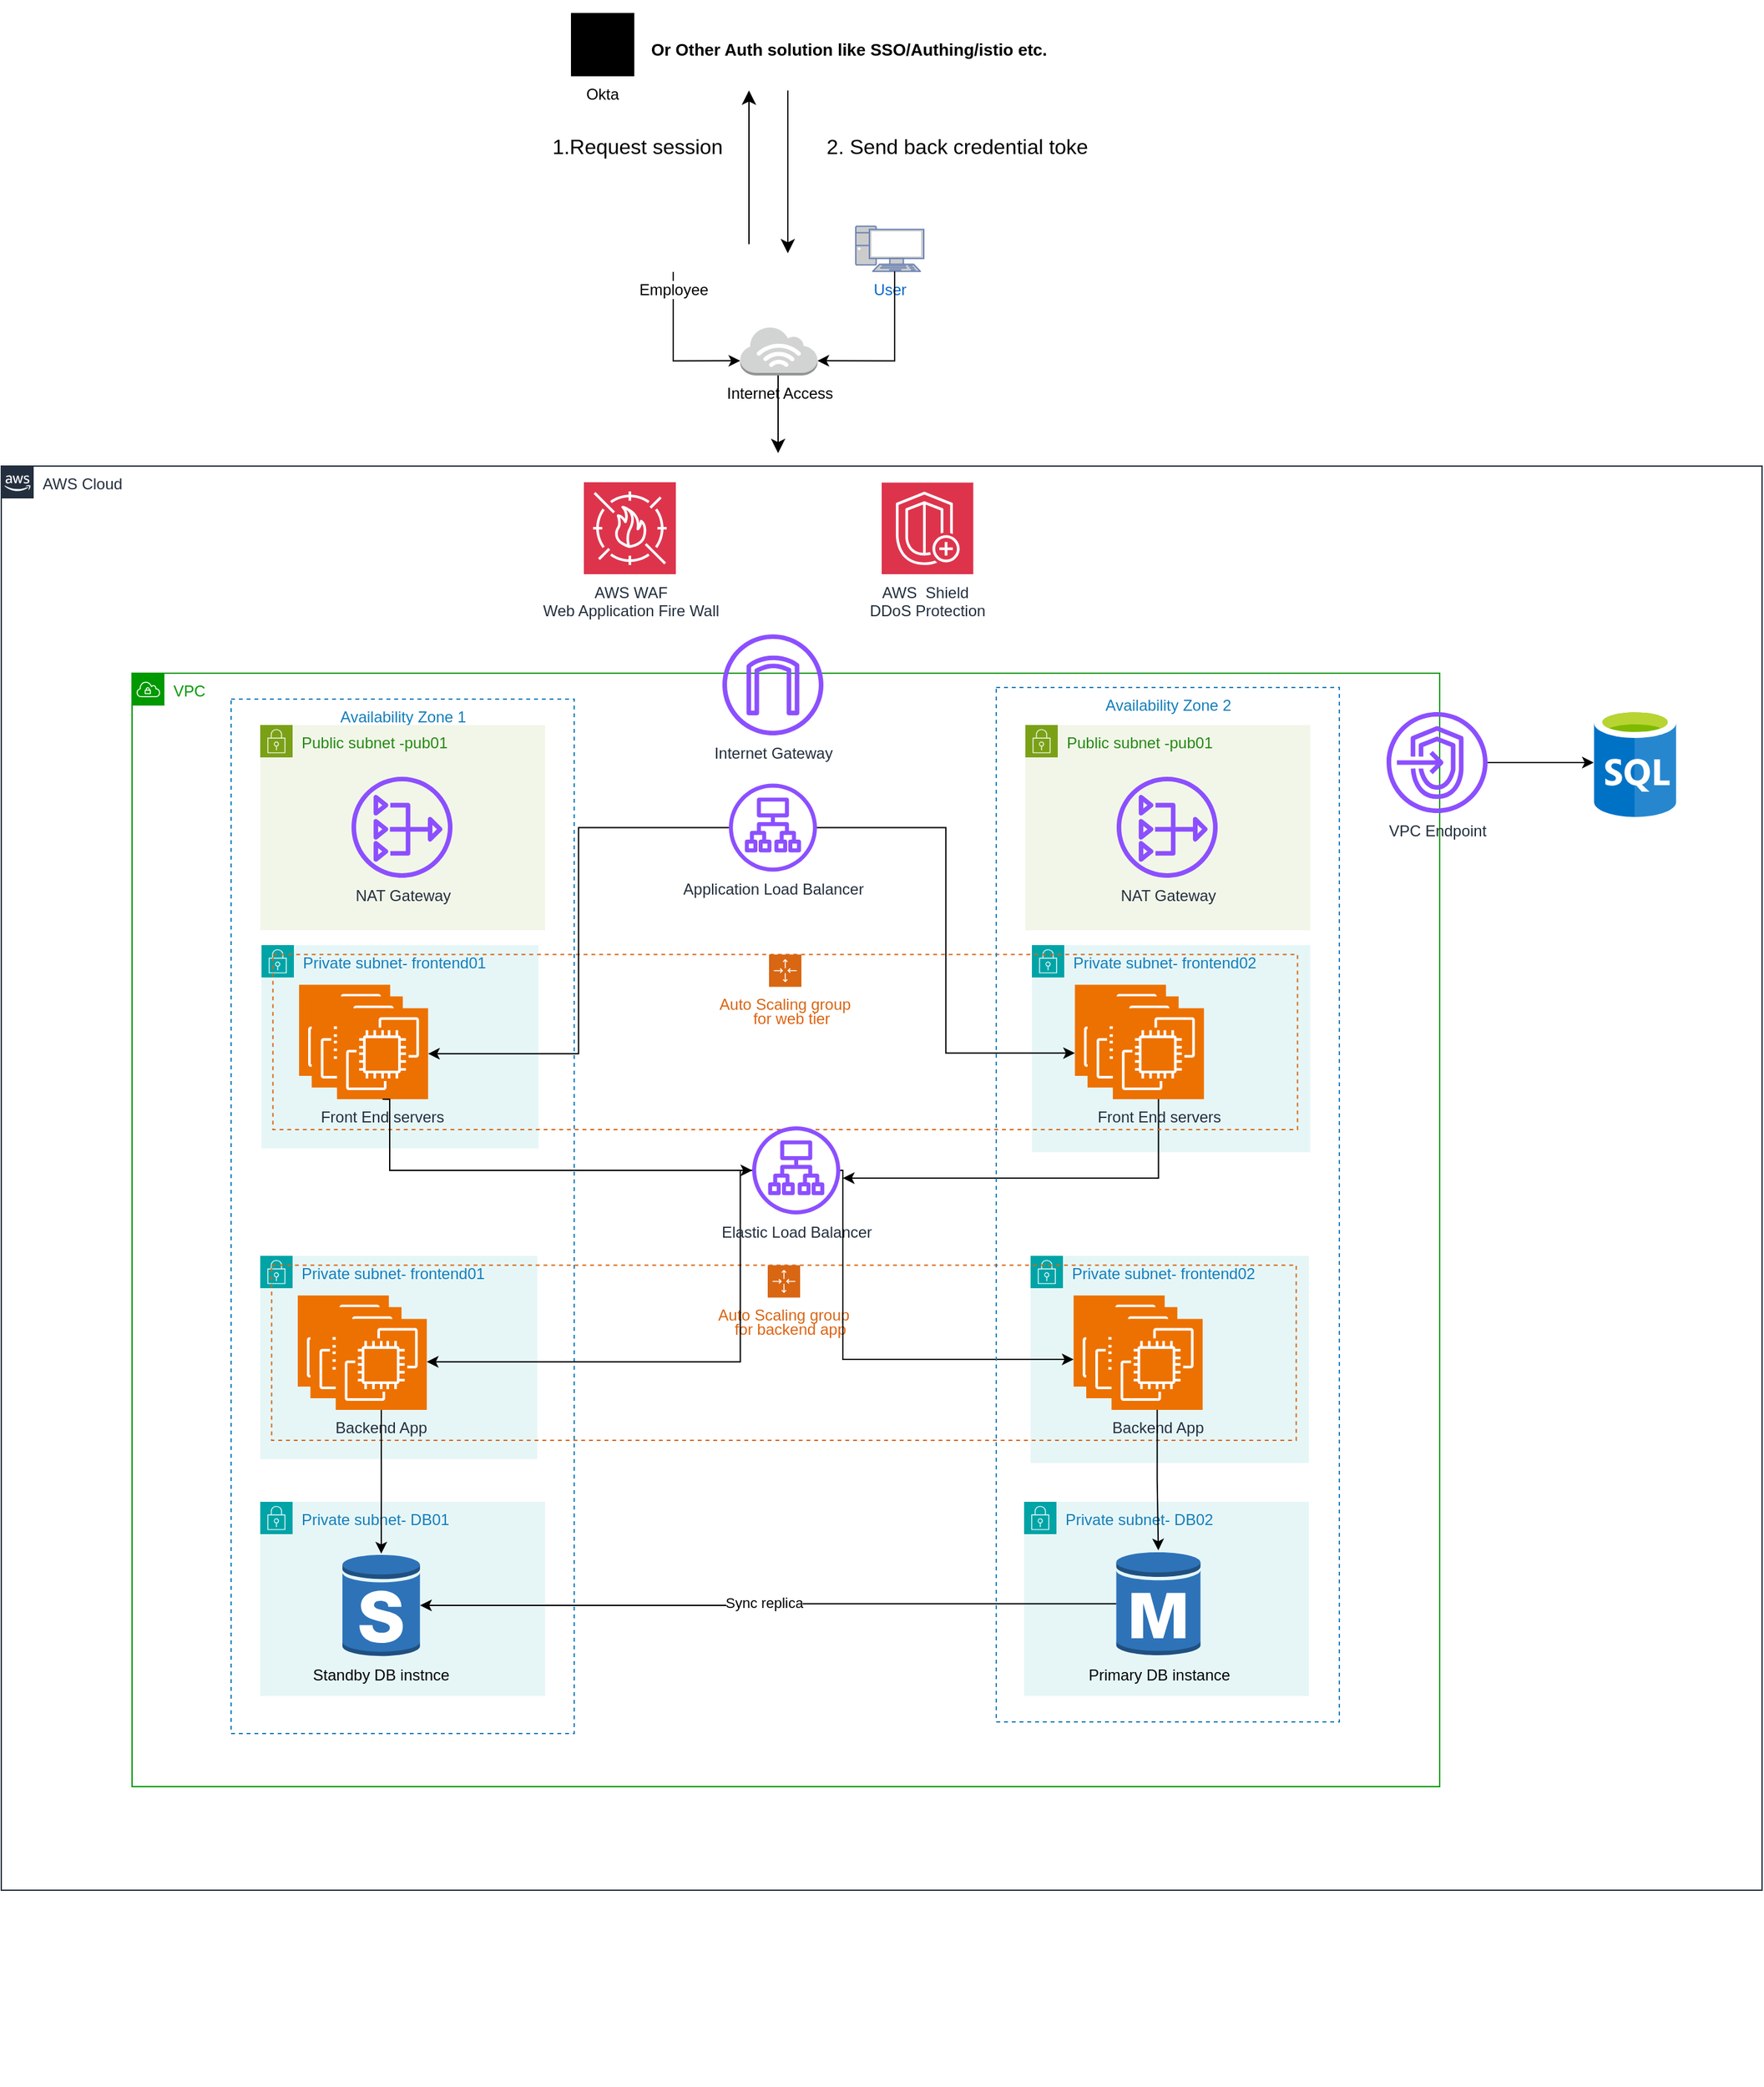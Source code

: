 <mxfile version="26.0.11">
  <diagram id="Ht1M8jgEwFfnCIfOTk4-" name="Page-1">
    <mxGraphModel dx="3081" dy="1874" grid="1" gridSize="10" guides="1" tooltips="1" connect="1" arrows="1" fold="1" page="1" pageScale="1" pageWidth="1169" pageHeight="827" math="0" shadow="0">
      <root>
        <mxCell id="0" />
        <mxCell id="1" parent="0" />
        <mxCell id="UEzPUAAOIrF-is8g5C7q-74" value="AWS Cloud" style="points=[[0,0],[0.25,0],[0.5,0],[0.75,0],[1,0],[1,0.25],[1,0.5],[1,0.75],[1,1],[0.75,1],[0.5,1],[0.25,1],[0,1],[0,0.75],[0,0.5],[0,0.25]];outlineConnect=0;gradientColor=none;html=1;whiteSpace=wrap;fontSize=12;fontStyle=0;shape=mxgraph.aws4.group;grIcon=mxgraph.aws4.group_aws_cloud_alt;strokeColor=#232F3E;fillColor=none;verticalAlign=top;align=left;spacingLeft=30;fontColor=#232F3E;dashed=0;labelBackgroundColor=#ffffff;container=1;pointerEvents=0;collapsible=0;recursiveResize=0;" parent="1" vertex="1">
          <mxGeometry x="-470" y="-80" width="1360" height="1100" as="geometry" />
        </mxCell>
        <mxCell id="_MgAOBy6feDtOFkJu5NF-143" value="VPC" style="sketch=0;outlineConnect=0;gradientColor=none;html=1;whiteSpace=wrap;fontSize=12;fontStyle=0;shape=mxgraph.aws4.group;grIcon=mxgraph.aws4.group_vpc;strokeColor=#009900;fillColor=none;verticalAlign=top;align=left;spacingLeft=30;fontColor=#009900;dashed=0;" parent="UEzPUAAOIrF-is8g5C7q-74" vertex="1">
          <mxGeometry x="101" y="160" width="1010" height="860" as="geometry" />
        </mxCell>
        <mxCell id="_MgAOBy6feDtOFkJu5NF-125" value="Availability Zone 1" style="fillColor=none;strokeColor=#147EBA;dashed=1;verticalAlign=top;fontStyle=0;fontColor=#147EBA;whiteSpace=wrap;html=1;" parent="UEzPUAAOIrF-is8g5C7q-74" vertex="1">
          <mxGeometry x="177.5" y="180" width="265" height="799" as="geometry" />
        </mxCell>
        <mxCell id="_MgAOBy6feDtOFkJu5NF-24" value="Private subnet- DB01" style="points=[[0,0],[0.25,0],[0.5,0],[0.75,0],[1,0],[1,0.25],[1,0.5],[1,0.75],[1,1],[0.75,1],[0.5,1],[0.25,1],[0,1],[0,0.75],[0,0.5],[0,0.25]];outlineConnect=0;gradientColor=none;html=1;whiteSpace=wrap;fontSize=12;fontStyle=0;container=1;pointerEvents=0;collapsible=0;recursiveResize=0;shape=mxgraph.aws4.group;grIcon=mxgraph.aws4.group_security_group;grStroke=0;strokeColor=#00A4A6;fillColor=#E6F6F7;verticalAlign=top;align=left;spacingLeft=30;fontColor=#147EBA;dashed=0;" parent="UEzPUAAOIrF-is8g5C7q-74" vertex="1">
          <mxGeometry x="200" y="800" width="220" height="150" as="geometry" />
        </mxCell>
        <mxCell id="_MgAOBy6feDtOFkJu5NF-28" value="Application Load Balancer" style="sketch=0;outlineConnect=0;fontColor=#232F3E;gradientColor=none;fillColor=#8C4FFF;strokeColor=none;dashed=0;verticalLabelPosition=bottom;verticalAlign=top;align=center;html=1;fontSize=12;fontStyle=0;aspect=fixed;pointerEvents=1;shape=mxgraph.aws4.application_load_balancer;" parent="UEzPUAAOIrF-is8g5C7q-74" vertex="1">
          <mxGeometry x="562" y="245.25" width="68" height="68" as="geometry" />
        </mxCell>
        <mxCell id="_MgAOBy6feDtOFkJu5NF-73" value="Private subnet- DB02&lt;div&gt;&lt;br&gt;&lt;/div&gt;" style="points=[[0,0],[0.25,0],[0.5,0],[0.75,0],[1,0],[1,0.25],[1,0.5],[1,0.75],[1,1],[0.75,1],[0.5,1],[0.25,1],[0,1],[0,0.75],[0,0.5],[0,0.25]];outlineConnect=0;gradientColor=none;html=1;whiteSpace=wrap;fontSize=12;fontStyle=0;container=1;pointerEvents=0;collapsible=0;recursiveResize=0;shape=mxgraph.aws4.group;grIcon=mxgraph.aws4.group_security_group;grStroke=0;strokeColor=#00A4A6;fillColor=#E6F6F7;verticalAlign=top;align=left;spacingLeft=30;fontColor=#147EBA;dashed=0;" parent="UEzPUAAOIrF-is8g5C7q-74" vertex="1">
          <mxGeometry x="790" y="800" width="220" height="150" as="geometry" />
        </mxCell>
        <mxCell id="_MgAOBy6feDtOFkJu5NF-3" value="AWS WAF&lt;br&gt;Web Application Fire Wall" style="sketch=0;points=[[0,0,0],[0.25,0,0],[0.5,0,0],[0.75,0,0],[1,0,0],[0,1,0],[0.25,1,0],[0.5,1,0],[0.75,1,0],[1,1,0],[0,0.25,0],[0,0.5,0],[0,0.75,0],[1,0.25,0],[1,0.5,0],[1,0.75,0]];outlineConnect=0;fontColor=#232F3E;fillColor=#DD344C;strokeColor=#ffffff;dashed=0;verticalLabelPosition=bottom;verticalAlign=top;align=center;html=1;fontSize=12;fontStyle=0;aspect=fixed;shape=mxgraph.aws4.resourceIcon;resIcon=mxgraph.aws4.waf;" parent="UEzPUAAOIrF-is8g5C7q-74" vertex="1">
          <mxGeometry x="450" y="12.5" width="71" height="71" as="geometry" />
        </mxCell>
        <mxCell id="6-wo6CA7XKE2UaLxaIhD-21" value="AWS&amp;nbsp; Shield&amp;nbsp;&lt;br&gt;DDoS Protection" style="sketch=0;points=[[0,0,0],[0.25,0,0],[0.5,0,0],[0.75,0,0],[1,0,0],[0,1,0],[0.25,1,0],[0.5,1,0],[0.75,1,0],[1,1,0],[0,0.25,0],[0,0.5,0],[0,0.75,0],[1,0.25,0],[1,0.5,0],[1,0.75,0]];outlineConnect=0;fontColor=#232F3E;fillColor=#DD344C;strokeColor=#ffffff;dashed=0;verticalLabelPosition=bottom;verticalAlign=top;align=center;html=1;fontSize=12;fontStyle=0;aspect=fixed;shape=mxgraph.aws4.resourceIcon;resIcon=mxgraph.aws4.shield;" parent="UEzPUAAOIrF-is8g5C7q-74" vertex="1">
          <mxGeometry x="680" y="12.75" width="70.75" height="70.75" as="geometry" />
        </mxCell>
        <mxCell id="6-wo6CA7XKE2UaLxaIhD-48" value="Public subnet -pub01&lt;div&gt;&lt;br&gt;&lt;/div&gt;" style="points=[[0,0],[0.25,0],[0.5,0],[0.75,0],[1,0],[1,0.25],[1,0.5],[1,0.75],[1,1],[0.75,1],[0.5,1],[0.25,1],[0,1],[0,0.75],[0,0.5],[0,0.25]];outlineConnect=0;gradientColor=none;html=1;whiteSpace=wrap;fontSize=12;fontStyle=0;container=1;pointerEvents=0;collapsible=0;recursiveResize=0;shape=mxgraph.aws4.group;grIcon=mxgraph.aws4.group_security_group;grStroke=0;strokeColor=#7AA116;fillColor=#F2F6E8;verticalAlign=top;align=left;spacingLeft=30;fontColor=#248814;dashed=0;" parent="UEzPUAAOIrF-is8g5C7q-74" vertex="1">
          <mxGeometry x="200" y="200" width="220" height="158.5" as="geometry" />
        </mxCell>
        <mxCell id="6-wo6CA7XKE2UaLxaIhD-49" value="NAT Gateway&lt;div&gt;&lt;br&gt;&lt;/div&gt;" style="sketch=0;outlineConnect=0;fontColor=#232F3E;gradientColor=none;fillColor=#8C4FFF;strokeColor=none;dashed=0;verticalLabelPosition=bottom;verticalAlign=top;align=center;html=1;fontSize=12;fontStyle=0;aspect=fixed;pointerEvents=1;shape=mxgraph.aws4.nat_gateway;" parent="6-wo6CA7XKE2UaLxaIhD-48" vertex="1">
          <mxGeometry x="70.5" y="40" width="78" height="78" as="geometry" />
        </mxCell>
        <mxCell id="vOZcsts-n8bVb5NV--et-2" value="" style="group" vertex="1" connectable="0" parent="UEzPUAAOIrF-is8g5C7q-74">
          <mxGeometry x="201" y="370" width="810" height="881" as="geometry" />
        </mxCell>
        <mxCell id="_MgAOBy6feDtOFkJu5NF-21" value="Private subnet- frontend01" style="points=[[0,0],[0.25,0],[0.5,0],[0.75,0],[1,0],[1,0.25],[1,0.5],[1,0.75],[1,1],[0.75,1],[0.5,1],[0.25,1],[0,1],[0,0.75],[0,0.5],[0,0.25]];outlineConnect=0;gradientColor=none;html=1;whiteSpace=wrap;fontSize=12;fontStyle=0;container=1;pointerEvents=0;collapsible=0;recursiveResize=0;shape=mxgraph.aws4.group;grIcon=mxgraph.aws4.group_security_group;grStroke=0;strokeColor=#00A4A6;fillColor=#E6F6F7;verticalAlign=top;align=left;spacingLeft=30;fontColor=#147EBA;dashed=0;" parent="vOZcsts-n8bVb5NV--et-2" vertex="1">
          <mxGeometry width="213.975" height="156.941" as="geometry" />
        </mxCell>
        <mxCell id="_MgAOBy6feDtOFkJu5NF-25" value="Private subnet- frontend02" style="points=[[0,0],[0.25,0],[0.5,0],[0.75,0],[1,0],[1,0.25],[1,0.5],[1,0.75],[1,1],[0.75,1],[0.5,1],[0.25,1],[0,1],[0,0.75],[0,0.5],[0,0.25]];outlineConnect=0;gradientColor=none;html=1;whiteSpace=wrap;fontSize=12;fontStyle=0;container=1;pointerEvents=0;collapsible=0;recursiveResize=0;shape=mxgraph.aws4.group;grIcon=mxgraph.aws4.group_security_group;grStroke=0;strokeColor=#00A4A6;fillColor=#E6F6F7;verticalAlign=top;align=left;spacingLeft=30;fontColor=#147EBA;dashed=0;" parent="vOZcsts-n8bVb5NV--et-2" vertex="1">
          <mxGeometry x="595.03" width="214.97" height="160" as="geometry" />
        </mxCell>
        <mxCell id="6-wo6CA7XKE2UaLxaIhD-33" value="" style="sketch=0;points=[[0,0,0],[0.25,0,0],[0.5,0,0],[0.75,0,0],[1,0,0],[0,1,0],[0.25,1,0],[0.5,1,0],[0.75,1,0],[1,1,0],[0,0.25,0],[0,0.5,0],[0,0.75,0],[1,0.25,0],[1,0.5,0],[1,0.75,0]];outlineConnect=0;fontColor=#232F3E;fillColor=#ED7100;strokeColor=#ffffff;dashed=0;verticalLabelPosition=bottom;verticalAlign=top;align=center;html=1;fontSize=12;fontStyle=0;aspect=fixed;shape=mxgraph.aws4.resourceIcon;resIcon=mxgraph.aws4.ec2;" parent="vOZcsts-n8bVb5NV--et-2" vertex="1">
          <mxGeometry x="628.245" y="30.667" width="70.353" height="70.353" as="geometry" />
        </mxCell>
        <mxCell id="6-wo6CA7XKE2UaLxaIhD-34" value="" style="sketch=0;points=[[0,0,0],[0.25,0,0],[0.5,0,0],[0.75,0,0],[1,0,0],[0,1,0],[0.25,1,0],[0.5,1,0],[0.75,1,0],[1,1,0],[0,0.25,0],[0,0.5,0],[0,0.75,0],[1,0.25,0],[1,0.5,0],[1,0.75,0]];outlineConnect=0;fontColor=#232F3E;fillColor=#ED7100;strokeColor=#ffffff;dashed=0;verticalLabelPosition=bottom;verticalAlign=top;align=center;html=1;fontSize=12;fontStyle=0;aspect=fixed;shape=mxgraph.aws4.resourceIcon;resIcon=mxgraph.aws4.ec2;" parent="vOZcsts-n8bVb5NV--et-2" vertex="1">
          <mxGeometry x="638.016" y="39.686" width="70.353" height="70.353" as="geometry" />
        </mxCell>
        <mxCell id="vOZcsts-n8bVb5NV--et-57" style="edgeStyle=orthogonalEdgeStyle;rounded=0;orthogonalLoop=1;jettySize=auto;html=1;" edge="1" parent="vOZcsts-n8bVb5NV--et-2" source="6-wo6CA7XKE2UaLxaIhD-35">
          <mxGeometry relative="1" as="geometry">
            <mxPoint x="449" y="180" as="targetPoint" />
            <Array as="points">
              <mxPoint x="693" y="180" />
            </Array>
          </mxGeometry>
        </mxCell>
        <mxCell id="6-wo6CA7XKE2UaLxaIhD-35" value="Front End servers" style="sketch=0;points=[[0,0,0],[0.25,0,0],[0.5,0,0],[0.75,0,0],[1,0,0],[0,1,0],[0.25,1,0],[0.5,1,0],[0.75,1,0],[1,1,0],[0,0.25,0],[0,0.5,0],[0,0.75,0],[1,0.25,0],[1,0.5,0],[1,0.75,0]];outlineConnect=0;fontColor=#232F3E;fillColor=#ED7100;strokeColor=#ffffff;dashed=0;verticalLabelPosition=bottom;verticalAlign=top;align=center;html=1;fontSize=12;fontStyle=0;aspect=fixed;shape=mxgraph.aws4.resourceIcon;resIcon=mxgraph.aws4.ec2;" parent="vOZcsts-n8bVb5NV--et-2" vertex="1">
          <mxGeometry x="657.557" y="48.706" width="70.353" height="70.353" as="geometry" />
        </mxCell>
        <mxCell id="_MgAOBy6feDtOFkJu5NF-130" value="Auto Scaling group" style="points=[[0,0],[0.25,0],[0.5,0],[0.75,0],[1,0],[1,0.25],[1,0.5],[1,0.75],[1,1],[0.75,1],[0.5,1],[0.25,1],[0,1],[0,0.75],[0,0.5],[0,0.25]];outlineConnect=0;gradientColor=none;html=1;whiteSpace=wrap;fontSize=12;fontStyle=0;container=1;pointerEvents=0;collapsible=0;recursiveResize=0;shape=mxgraph.aws4.groupCenter;grIcon=mxgraph.aws4.group_auto_scaling_group;grStroke=1;strokeColor=#D86613;fillColor=none;verticalAlign=top;align=center;fontColor=#D86613;dashed=1;spacingTop=25;" parent="vOZcsts-n8bVb5NV--et-2" vertex="1">
          <mxGeometry x="8.793" y="7.216" width="791.413" height="135.294" as="geometry" />
        </mxCell>
        <mxCell id="6-wo6CA7XKE2UaLxaIhD-50" value="for web tier" style="text;html=1;align=center;verticalAlign=middle;whiteSpace=wrap;rounded=0;fontColor=light-dark(#df6311, #ededed);" parent="_MgAOBy6feDtOFkJu5NF-130" vertex="1">
          <mxGeometry x="337.083" y="36.078" width="127.017" height="27.059" as="geometry" />
        </mxCell>
        <mxCell id="vOZcsts-n8bVb5NV--et-28" value="" style="group" vertex="1" connectable="0" parent="vOZcsts-n8bVb5NV--et-2">
          <mxGeometry x="28.995" y="30.667" width="99.665" height="88.392" as="geometry" />
        </mxCell>
        <mxCell id="vOZcsts-n8bVb5NV--et-29" value="" style="sketch=0;points=[[0,0,0],[0.25,0,0],[0.5,0,0],[0.75,0,0],[1,0,0],[0,1,0],[0.25,1,0],[0.5,1,0],[0.75,1,0],[1,1,0],[0,0.25,0],[0,0.5,0],[0,0.75,0],[1,0.25,0],[1,0.5,0],[1,0.75,0]];outlineConnect=0;fontColor=#232F3E;fillColor=#ED7100;strokeColor=#ffffff;dashed=0;verticalLabelPosition=bottom;verticalAlign=top;align=center;html=1;fontSize=12;fontStyle=0;aspect=fixed;shape=mxgraph.aws4.resourceIcon;resIcon=mxgraph.aws4.ec2;" vertex="1" parent="vOZcsts-n8bVb5NV--et-28">
          <mxGeometry width="70.353" height="70.353" as="geometry" />
        </mxCell>
        <mxCell id="vOZcsts-n8bVb5NV--et-30" value="" style="sketch=0;points=[[0,0,0],[0.25,0,0],[0.5,0,0],[0.75,0,0],[1,0,0],[0,1,0],[0.25,1,0],[0.5,1,0],[0.75,1,0],[1,1,0],[0,0.25,0],[0,0.5,0],[0,0.75,0],[1,0.25,0],[1,0.5,0],[1,0.75,0]];outlineConnect=0;fontColor=#232F3E;fillColor=#ED7100;strokeColor=#ffffff;dashed=0;verticalLabelPosition=bottom;verticalAlign=top;align=center;html=1;fontSize=12;fontStyle=0;aspect=fixed;shape=mxgraph.aws4.resourceIcon;resIcon=mxgraph.aws4.ec2;" vertex="1" parent="vOZcsts-n8bVb5NV--et-28">
          <mxGeometry x="9.771" y="9.02" width="70.353" height="70.353" as="geometry" />
        </mxCell>
        <mxCell id="vOZcsts-n8bVb5NV--et-31" value="Front End servers" style="sketch=0;points=[[0,0,0],[0.25,0,0],[0.5,0,0],[0.75,0,0],[1,0,0],[0,1,0],[0.25,1,0],[0.5,1,0],[0.75,1,0],[1,1,0],[0,0.25,0],[0,0.5,0],[0,0.75,0],[1,0.25,0],[1,0.5,0],[1,0.75,0]];outlineConnect=0;fontColor=#232F3E;fillColor=#ED7100;strokeColor=#ffffff;dashed=0;verticalLabelPosition=bottom;verticalAlign=top;align=center;html=1;fontSize=12;fontStyle=0;aspect=fixed;shape=mxgraph.aws4.resourceIcon;resIcon=mxgraph.aws4.ec2;" vertex="1" parent="vOZcsts-n8bVb5NV--et-28">
          <mxGeometry x="29.312" y="18.039" width="70.353" height="70.353" as="geometry" />
        </mxCell>
        <mxCell id="_MgAOBy6feDtOFkJu5NF-75" value="Primary DB instance" style="outlineConnect=0;dashed=0;verticalLabelPosition=bottom;verticalAlign=top;align=center;html=1;shape=mxgraph.aws3.rds_db_instance;fillColor=#2E73B8;gradientColor=none;" parent="vOZcsts-n8bVb5NV--et-2" vertex="1">
          <mxGeometry x="660.23" y="467.5" width="65" height="82.5" as="geometry" />
        </mxCell>
        <mxCell id="_MgAOBy6feDtOFkJu5NF-70" value="Standby DB instnce" style="outlineConnect=0;dashed=0;verticalLabelPosition=bottom;verticalAlign=top;align=center;html=1;shape=mxgraph.aws3.rds_db_instance_standby_multi_az;fillColor=#2E73B8;gradientColor=none;" parent="vOZcsts-n8bVb5NV--et-2" vertex="1">
          <mxGeometry x="62.48" y="470" width="60" height="80" as="geometry" />
        </mxCell>
        <mxCell id="_MgAOBy6feDtOFkJu5NF-77" style="edgeStyle=orthogonalEdgeStyle;rounded=0;orthogonalLoop=1;jettySize=auto;html=1;entryX=1;entryY=0.5;entryDx=0;entryDy=0;entryPerimeter=0;" parent="vOZcsts-n8bVb5NV--et-2" source="_MgAOBy6feDtOFkJu5NF-75" target="_MgAOBy6feDtOFkJu5NF-70" edge="1">
          <mxGeometry relative="1" as="geometry">
            <mxPoint x="139" y="699" as="targetPoint" />
          </mxGeometry>
        </mxCell>
        <mxCell id="_MgAOBy6feDtOFkJu5NF-78" value="Sync replica" style="edgeLabel;html=1;align=center;verticalAlign=middle;resizable=0;points=[];" parent="_MgAOBy6feDtOFkJu5NF-77" vertex="1" connectable="0">
          <mxGeometry x="0.014" y="-2" relative="1" as="geometry">
            <mxPoint as="offset" />
          </mxGeometry>
        </mxCell>
        <mxCell id="vOZcsts-n8bVb5NV--et-21" value="Public subnet -pub01&lt;div&gt;&lt;br&gt;&lt;/div&gt;" style="points=[[0,0],[0.25,0],[0.5,0],[0.75,0],[1,0],[1,0.25],[1,0.5],[1,0.75],[1,1],[0.75,1],[0.5,1],[0.25,1],[0,1],[0,0.75],[0,0.5],[0,0.25]];outlineConnect=0;gradientColor=none;html=1;whiteSpace=wrap;fontSize=12;fontStyle=0;container=1;pointerEvents=0;collapsible=0;recursiveResize=0;shape=mxgraph.aws4.group;grIcon=mxgraph.aws4.group_security_group;grStroke=0;strokeColor=#7AA116;fillColor=#F2F6E8;verticalAlign=top;align=left;spacingLeft=30;fontColor=#248814;dashed=0;" vertex="1" parent="UEzPUAAOIrF-is8g5C7q-74">
          <mxGeometry x="791" y="200" width="220" height="158.5" as="geometry" />
        </mxCell>
        <mxCell id="vOZcsts-n8bVb5NV--et-22" value="NAT Gateway&lt;div&gt;&lt;br&gt;&lt;/div&gt;" style="sketch=0;outlineConnect=0;fontColor=#232F3E;gradientColor=none;fillColor=#8C4FFF;strokeColor=none;dashed=0;verticalLabelPosition=bottom;verticalAlign=top;align=center;html=1;fontSize=12;fontStyle=0;aspect=fixed;pointerEvents=1;shape=mxgraph.aws4.nat_gateway;" vertex="1" parent="vOZcsts-n8bVb5NV--et-21">
          <mxGeometry x="70.5" y="40" width="78" height="78" as="geometry" />
        </mxCell>
        <mxCell id="vOZcsts-n8bVb5NV--et-33" value="" style="group" vertex="1" connectable="0" parent="UEzPUAAOIrF-is8g5C7q-74">
          <mxGeometry x="200" y="610" width="810" height="184" as="geometry" />
        </mxCell>
        <mxCell id="vOZcsts-n8bVb5NV--et-34" value="Private subnet- frontend01" style="points=[[0,0],[0.25,0],[0.5,0],[0.75,0],[1,0],[1,0.25],[1,0.5],[1,0.75],[1,1],[0.75,1],[0.5,1],[0.25,1],[0,1],[0,0.75],[0,0.5],[0,0.25]];outlineConnect=0;gradientColor=none;html=1;whiteSpace=wrap;fontSize=12;fontStyle=0;container=1;pointerEvents=0;collapsible=0;recursiveResize=0;shape=mxgraph.aws4.group;grIcon=mxgraph.aws4.group_security_group;grStroke=0;strokeColor=#00A4A6;fillColor=#E6F6F7;verticalAlign=top;align=left;spacingLeft=30;fontColor=#147EBA;dashed=0;" vertex="1" parent="vOZcsts-n8bVb5NV--et-33">
          <mxGeometry width="213.975" height="156.941" as="geometry" />
        </mxCell>
        <mxCell id="vOZcsts-n8bVb5NV--et-35" value="Private subnet- frontend02" style="points=[[0,0],[0.25,0],[0.5,0],[0.75,0],[1,0],[1,0.25],[1,0.5],[1,0.75],[1,1],[0.75,1],[0.5,1],[0.25,1],[0,1],[0,0.75],[0,0.5],[0,0.25]];outlineConnect=0;gradientColor=none;html=1;whiteSpace=wrap;fontSize=12;fontStyle=0;container=1;pointerEvents=0;collapsible=0;recursiveResize=0;shape=mxgraph.aws4.group;grIcon=mxgraph.aws4.group_security_group;grStroke=0;strokeColor=#00A4A6;fillColor=#E6F6F7;verticalAlign=top;align=left;spacingLeft=30;fontColor=#147EBA;dashed=0;" vertex="1" parent="vOZcsts-n8bVb5NV--et-33">
          <mxGeometry x="595.03" width="214.97" height="160" as="geometry" />
        </mxCell>
        <mxCell id="vOZcsts-n8bVb5NV--et-36" value="" style="sketch=0;points=[[0,0,0],[0.25,0,0],[0.5,0,0],[0.75,0,0],[1,0,0],[0,1,0],[0.25,1,0],[0.5,1,0],[0.75,1,0],[1,1,0],[0,0.25,0],[0,0.5,0],[0,0.75,0],[1,0.25,0],[1,0.5,0],[1,0.75,0]];outlineConnect=0;fontColor=#232F3E;fillColor=#ED7100;strokeColor=#ffffff;dashed=0;verticalLabelPosition=bottom;verticalAlign=top;align=center;html=1;fontSize=12;fontStyle=0;aspect=fixed;shape=mxgraph.aws4.resourceIcon;resIcon=mxgraph.aws4.ec2;" vertex="1" parent="vOZcsts-n8bVb5NV--et-33">
          <mxGeometry x="628.245" y="30.667" width="70.353" height="70.353" as="geometry" />
        </mxCell>
        <mxCell id="vOZcsts-n8bVb5NV--et-37" value="" style="sketch=0;points=[[0,0,0],[0.25,0,0],[0.5,0,0],[0.75,0,0],[1,0,0],[0,1,0],[0.25,1,0],[0.5,1,0],[0.75,1,0],[1,1,0],[0,0.25,0],[0,0.5,0],[0,0.75,0],[1,0.25,0],[1,0.5,0],[1,0.75,0]];outlineConnect=0;fontColor=#232F3E;fillColor=#ED7100;strokeColor=#ffffff;dashed=0;verticalLabelPosition=bottom;verticalAlign=top;align=center;html=1;fontSize=12;fontStyle=0;aspect=fixed;shape=mxgraph.aws4.resourceIcon;resIcon=mxgraph.aws4.ec2;" vertex="1" parent="vOZcsts-n8bVb5NV--et-33">
          <mxGeometry x="638.016" y="39.686" width="70.353" height="70.353" as="geometry" />
        </mxCell>
        <mxCell id="vOZcsts-n8bVb5NV--et-38" value="Backend App&lt;div&gt;&lt;br&gt;&lt;/div&gt;" style="sketch=0;points=[[0,0,0],[0.25,0,0],[0.5,0,0],[0.75,0,0],[1,0,0],[0,1,0],[0.25,1,0],[0.5,1,0],[0.75,1,0],[1,1,0],[0,0.25,0],[0,0.5,0],[0,0.75,0],[1,0.25,0],[1,0.5,0],[1,0.75,0]];outlineConnect=0;fontColor=#232F3E;fillColor=#ED7100;strokeColor=#ffffff;dashed=0;verticalLabelPosition=bottom;verticalAlign=top;align=center;html=1;fontSize=12;fontStyle=0;aspect=fixed;shape=mxgraph.aws4.resourceIcon;resIcon=mxgraph.aws4.ec2;" vertex="1" parent="vOZcsts-n8bVb5NV--et-33">
          <mxGeometry x="657.557" y="48.706" width="70.353" height="70.353" as="geometry" />
        </mxCell>
        <mxCell id="vOZcsts-n8bVb5NV--et-39" value="Auto Scaling group" style="points=[[0,0],[0.25,0],[0.5,0],[0.75,0],[1,0],[1,0.25],[1,0.5],[1,0.75],[1,1],[0.75,1],[0.5,1],[0.25,1],[0,1],[0,0.75],[0,0.5],[0,0.25]];outlineConnect=0;gradientColor=none;html=1;whiteSpace=wrap;fontSize=12;fontStyle=0;container=1;pointerEvents=0;collapsible=0;recursiveResize=0;shape=mxgraph.aws4.groupCenter;grIcon=mxgraph.aws4.group_auto_scaling_group;grStroke=1;strokeColor=#D86613;fillColor=none;verticalAlign=top;align=center;fontColor=#D86613;dashed=1;spacingTop=25;" vertex="1" parent="vOZcsts-n8bVb5NV--et-33">
          <mxGeometry x="8.793" y="7.216" width="791.413" height="135.294" as="geometry" />
        </mxCell>
        <mxCell id="vOZcsts-n8bVb5NV--et-40" value="for backend app" style="text;html=1;align=center;verticalAlign=middle;whiteSpace=wrap;rounded=0;fontColor=light-dark(#df6311, #ededed);" vertex="1" parent="vOZcsts-n8bVb5NV--et-39">
          <mxGeometry x="337.083" y="36.078" width="127.017" height="27.059" as="geometry" />
        </mxCell>
        <mxCell id="vOZcsts-n8bVb5NV--et-53" style="edgeStyle=orthogonalEdgeStyle;rounded=0;orthogonalLoop=1;jettySize=auto;html=1;" edge="1" parent="vOZcsts-n8bVb5NV--et-39" source="vOZcsts-n8bVb5NV--et-46">
          <mxGeometry relative="1" as="geometry">
            <mxPoint x="361.867" y="60.644" as="sourcePoint" />
            <mxPoint x="119.867" y="74.644" as="targetPoint" />
            <Array as="points">
              <mxPoint x="362" y="-73" />
              <mxPoint x="362" y="75" />
            </Array>
          </mxGeometry>
        </mxCell>
        <mxCell id="vOZcsts-n8bVb5NV--et-41" value="" style="group" vertex="1" connectable="0" parent="vOZcsts-n8bVb5NV--et-33">
          <mxGeometry x="28.995" y="30.667" width="99.665" height="88.392" as="geometry" />
        </mxCell>
        <mxCell id="vOZcsts-n8bVb5NV--et-42" value="" style="sketch=0;points=[[0,0,0],[0.25,0,0],[0.5,0,0],[0.75,0,0],[1,0,0],[0,1,0],[0.25,1,0],[0.5,1,0],[0.75,1,0],[1,1,0],[0,0.25,0],[0,0.5,0],[0,0.75,0],[1,0.25,0],[1,0.5,0],[1,0.75,0]];outlineConnect=0;fontColor=#232F3E;fillColor=#ED7100;strokeColor=#ffffff;dashed=0;verticalLabelPosition=bottom;verticalAlign=top;align=center;html=1;fontSize=12;fontStyle=0;aspect=fixed;shape=mxgraph.aws4.resourceIcon;resIcon=mxgraph.aws4.ec2;" vertex="1" parent="vOZcsts-n8bVb5NV--et-41">
          <mxGeometry width="70.353" height="70.353" as="geometry" />
        </mxCell>
        <mxCell id="vOZcsts-n8bVb5NV--et-43" value="" style="sketch=0;points=[[0,0,0],[0.25,0,0],[0.5,0,0],[0.75,0,0],[1,0,0],[0,1,0],[0.25,1,0],[0.5,1,0],[0.75,1,0],[1,1,0],[0,0.25,0],[0,0.5,0],[0,0.75,0],[1,0.25,0],[1,0.5,0],[1,0.75,0]];outlineConnect=0;fontColor=#232F3E;fillColor=#ED7100;strokeColor=#ffffff;dashed=0;verticalLabelPosition=bottom;verticalAlign=top;align=center;html=1;fontSize=12;fontStyle=0;aspect=fixed;shape=mxgraph.aws4.resourceIcon;resIcon=mxgraph.aws4.ec2;" vertex="1" parent="vOZcsts-n8bVb5NV--et-41">
          <mxGeometry x="9.771" y="9.02" width="70.353" height="70.353" as="geometry" />
        </mxCell>
        <mxCell id="vOZcsts-n8bVb5NV--et-44" value="Backend App" style="sketch=0;points=[[0,0,0],[0.25,0,0],[0.5,0,0],[0.75,0,0],[1,0,0],[0,1,0],[0.25,1,0],[0.5,1,0],[0.75,1,0],[1,1,0],[0,0.25,0],[0,0.5,0],[0,0.75,0],[1,0.25,0],[1,0.5,0],[1,0.75,0]];outlineConnect=0;fontColor=#232F3E;fillColor=#ED7100;strokeColor=#ffffff;dashed=0;verticalLabelPosition=bottom;verticalAlign=top;align=center;html=1;fontSize=12;fontStyle=0;aspect=fixed;shape=mxgraph.aws4.resourceIcon;resIcon=mxgraph.aws4.ec2;" vertex="1" parent="vOZcsts-n8bVb5NV--et-41">
          <mxGeometry x="29.312" y="18.039" width="70.353" height="70.353" as="geometry" />
        </mxCell>
        <mxCell id="vOZcsts-n8bVb5NV--et-45" style="edgeStyle=orthogonalEdgeStyle;rounded=0;orthogonalLoop=1;jettySize=auto;html=1;entryX=1;entryY=0.5;entryDx=0;entryDy=0;entryPerimeter=0;" edge="1" parent="UEzPUAAOIrF-is8g5C7q-74" source="_MgAOBy6feDtOFkJu5NF-28" target="vOZcsts-n8bVb5NV--et-31">
          <mxGeometry relative="1" as="geometry">
            <mxPoint x="360.25" y="459" as="targetPoint" />
            <Array as="points" />
            <mxPoint x="161.25" y="200" as="sourcePoint" />
          </mxGeometry>
        </mxCell>
        <mxCell id="vOZcsts-n8bVb5NV--et-46" value="Elastic Load Balancer" style="sketch=0;outlineConnect=0;fontColor=#232F3E;gradientColor=none;fillColor=#8C4FFF;strokeColor=none;dashed=0;verticalLabelPosition=bottom;verticalAlign=top;align=center;html=1;fontSize=12;fontStyle=0;aspect=fixed;pointerEvents=1;shape=mxgraph.aws4.application_load_balancer;" vertex="1" parent="UEzPUAAOIrF-is8g5C7q-74">
          <mxGeometry x="580" y="510" width="68" height="68" as="geometry" />
        </mxCell>
        <mxCell id="_MgAOBy6feDtOFkJu5NF-128" style="edgeStyle=orthogonalEdgeStyle;rounded=0;orthogonalLoop=1;jettySize=auto;html=1;entryX=0;entryY=0.75;entryDx=0;entryDy=0;entryPerimeter=0;" parent="UEzPUAAOIrF-is8g5C7q-74" source="_MgAOBy6feDtOFkJu5NF-28" edge="1" target="6-wo6CA7XKE2UaLxaIhD-33">
          <mxGeometry relative="1" as="geometry">
            <mxPoint x="700.75" y="220" as="targetPoint" />
            <Array as="points" />
            <mxPoint x="700.75" y="287.999" as="sourcePoint" />
          </mxGeometry>
        </mxCell>
        <mxCell id="vOZcsts-n8bVb5NV--et-51" style="edgeStyle=orthogonalEdgeStyle;rounded=0;orthogonalLoop=1;jettySize=auto;html=1;exitX=0.5;exitY=1;exitDx=0;exitDy=0;exitPerimeter=0;" edge="1" parent="UEzPUAAOIrF-is8g5C7q-74" source="vOZcsts-n8bVb5NV--et-31" target="vOZcsts-n8bVb5NV--et-46">
          <mxGeometry relative="1" as="geometry">
            <mxPoint x="300" y="530" as="sourcePoint" />
            <Array as="points">
              <mxPoint x="300" y="489" />
              <mxPoint x="300" y="544" />
            </Array>
          </mxGeometry>
        </mxCell>
        <mxCell id="vOZcsts-n8bVb5NV--et-54" style="edgeStyle=orthogonalEdgeStyle;rounded=0;orthogonalLoop=1;jettySize=auto;html=1;" edge="1" parent="UEzPUAAOIrF-is8g5C7q-74" source="vOZcsts-n8bVb5NV--et-46" target="vOZcsts-n8bVb5NV--et-36">
          <mxGeometry relative="1" as="geometry">
            <mxPoint x="589.793" y="554.216" as="sourcePoint" />
            <mxPoint x="338.66" y="701.86" as="targetPoint" />
            <Array as="points">
              <mxPoint x="650" y="544" />
              <mxPoint x="650" y="690" />
            </Array>
          </mxGeometry>
        </mxCell>
        <mxCell id="vOZcsts-n8bVb5NV--et-55" style="edgeStyle=orthogonalEdgeStyle;rounded=0;orthogonalLoop=1;jettySize=auto;html=1;exitX=0.5;exitY=1;exitDx=0;exitDy=0;exitPerimeter=0;" edge="1" parent="UEzPUAAOIrF-is8g5C7q-74" source="vOZcsts-n8bVb5NV--et-44" target="_MgAOBy6feDtOFkJu5NF-70">
          <mxGeometry relative="1" as="geometry" />
        </mxCell>
        <mxCell id="vOZcsts-n8bVb5NV--et-56" style="edgeStyle=orthogonalEdgeStyle;rounded=0;orthogonalLoop=1;jettySize=auto;html=1;" edge="1" parent="UEzPUAAOIrF-is8g5C7q-74" source="vOZcsts-n8bVb5NV--et-38" target="_MgAOBy6feDtOFkJu5NF-75">
          <mxGeometry relative="1" as="geometry" />
        </mxCell>
        <mxCell id="vOZcsts-n8bVb5NV--et-61" value="Availability Zone 2" style="fillColor=none;strokeColor=#147EBA;dashed=1;verticalAlign=top;fontStyle=0;fontColor=#147EBA;whiteSpace=wrap;html=1;" vertex="1" parent="UEzPUAAOIrF-is8g5C7q-74">
          <mxGeometry x="768.5" y="171" width="265" height="799" as="geometry" />
        </mxCell>
        <mxCell id="vOZcsts-n8bVb5NV--et-63" value="Internet Gateway" style="sketch=0;outlineConnect=0;fontColor=#232F3E;gradientColor=none;fillColor=#8C4FFF;strokeColor=none;dashed=0;verticalLabelPosition=bottom;verticalAlign=top;align=center;html=1;fontSize=12;fontStyle=0;aspect=fixed;pointerEvents=1;shape=mxgraph.aws4.internet_gateway;direction=east;" vertex="1" parent="UEzPUAAOIrF-is8g5C7q-74">
          <mxGeometry x="557" y="130" width="78" height="78" as="geometry" />
        </mxCell>
        <mxCell id="vOZcsts-n8bVb5NV--et-69" value="" style="edgeStyle=orthogonalEdgeStyle;rounded=0;orthogonalLoop=1;jettySize=auto;html=1;" edge="1" parent="UEzPUAAOIrF-is8g5C7q-74" source="vOZcsts-n8bVb5NV--et-64" target="vOZcsts-n8bVb5NV--et-68">
          <mxGeometry relative="1" as="geometry" />
        </mxCell>
        <mxCell id="vOZcsts-n8bVb5NV--et-64" value="VPC Endpoint" style="sketch=0;outlineConnect=0;fontColor=#232F3E;gradientColor=none;fillColor=#8C4FFF;strokeColor=none;dashed=0;verticalLabelPosition=bottom;verticalAlign=top;align=center;html=1;fontSize=12;fontStyle=0;aspect=fixed;pointerEvents=1;shape=mxgraph.aws4.endpoints;" vertex="1" parent="UEzPUAAOIrF-is8g5C7q-74">
          <mxGeometry x="1070" y="190" width="78" height="78" as="geometry" />
        </mxCell>
        <mxCell id="vOZcsts-n8bVb5NV--et-68" value="" style="image;sketch=0;aspect=fixed;html=1;points=[];align=center;fontSize=12;image=img/lib/mscae/SQL_Database_generic.svg;" vertex="1" parent="UEzPUAAOIrF-is8g5C7q-74">
          <mxGeometry x="1230" y="187" width="63.84" height="84" as="geometry" />
        </mxCell>
        <mxCell id="6-wo6CA7XKE2UaLxaIhD-18" value="" style="group" parent="1" vertex="1" connectable="0">
          <mxGeometry x="-50" y="-440" width="830" height="290" as="geometry" />
        </mxCell>
        <mxCell id="_MgAOBy6feDtOFkJu5NF-1" value="User" style="fontColor=#0066CC;verticalAlign=top;verticalLabelPosition=bottom;labelPosition=center;align=center;html=1;outlineConnect=0;fillColor=#CCCCCC;strokeColor=#6881B3;gradientColor=none;gradientDirection=north;strokeWidth=2;shape=mxgraph.networks.pc;" parent="6-wo6CA7XKE2UaLxaIhD-18" vertex="1">
          <mxGeometry x="240" y="174.699" width="52.5" height="34.94" as="geometry" />
        </mxCell>
        <mxCell id="6-wo6CA7XKE2UaLxaIhD-1" value="Okta" style="sketch=0;verticalLabelPosition=bottom;sketch=0;aspect=fixed;html=1;verticalAlign=top;strokeColor=none;fillColor=#000000;align=center;outlineConnect=0;pointerEvents=1;shape=mxgraph.citrix2.authentication_okta;" parent="6-wo6CA7XKE2UaLxaIhD-18" vertex="1">
          <mxGeometry x="20" y="10" width="48.916" height="48.916" as="geometry" />
        </mxCell>
        <mxCell id="vOZcsts-n8bVb5NV--et-59" style="edgeStyle=orthogonalEdgeStyle;rounded=0;orthogonalLoop=1;jettySize=auto;html=1;entryX=0;entryY=0.7;entryDx=0;entryDy=0;entryPerimeter=0;" edge="1" parent="6-wo6CA7XKE2UaLxaIhD-18" target="6-wo6CA7XKE2UaLxaIhD-4">
          <mxGeometry relative="1" as="geometry">
            <mxPoint x="99.458" y="240" as="targetPoint" />
            <mxPoint x="99" y="210" as="sourcePoint" />
            <Array as="points">
              <mxPoint x="99" y="279" />
            </Array>
          </mxGeometry>
        </mxCell>
        <mxCell id="6-wo6CA7XKE2UaLxaIhD-2" value="Employee" style="shape=image;html=1;verticalAlign=top;verticalLabelPosition=bottom;labelBackgroundColor=#ffffff;imageAspect=0;aspect=fixed;image=https://cdn0.iconfinder.com/data/icons/job-seeker/256/laptop_job_seeker_employee_unemployee_work_1-128.png" parent="6-wo6CA7XKE2UaLxaIhD-18" vertex="1">
          <mxGeometry x="75" y="160.723" width="48.916" height="48.916" as="geometry" />
        </mxCell>
        <mxCell id="6-wo6CA7XKE2UaLxaIhD-4" value="Internet Access&lt;div&gt;&lt;br&gt;&lt;/div&gt;" style="outlineConnect=0;dashed=0;verticalLabelPosition=bottom;verticalAlign=top;align=center;html=1;shape=mxgraph.aws3.internet_3;fillColor=#D2D3D3;gradientColor=none;" parent="6-wo6CA7XKE2UaLxaIhD-18" vertex="1">
          <mxGeometry x="150.75" y="252.265" width="59.625" height="37.735" as="geometry" />
        </mxCell>
        <mxCell id="6-wo6CA7XKE2UaLxaIhD-12" value="" style="endArrow=classic;html=1;rounded=0;fontSize=12;startSize=8;endSize=8;curved=1;" parent="6-wo6CA7XKE2UaLxaIhD-18" edge="1">
          <mxGeometry width="50" height="50" relative="1" as="geometry">
            <mxPoint x="157.5" y="188.675" as="sourcePoint" />
            <mxPoint x="157.5" y="69.88" as="targetPoint" />
          </mxGeometry>
        </mxCell>
        <mxCell id="6-wo6CA7XKE2UaLxaIhD-13" value="" style="endArrow=classic;html=1;rounded=0;fontSize=12;startSize=8;endSize=8;curved=1;" parent="6-wo6CA7XKE2UaLxaIhD-18" edge="1">
          <mxGeometry width="50" height="50" relative="1" as="geometry">
            <mxPoint x="187.5" y="69.88" as="sourcePoint" />
            <mxPoint x="187.5" y="195.663" as="targetPoint" />
          </mxGeometry>
        </mxCell>
        <mxCell id="6-wo6CA7XKE2UaLxaIhD-15" value="1.Request session" style="text;html=1;align=center;verticalAlign=middle;resizable=0;points=[];autosize=1;strokeColor=none;fillColor=none;fontSize=16;" parent="6-wo6CA7XKE2UaLxaIhD-18" vertex="1">
          <mxGeometry x="-9.25" y="97.831" width="160" height="30" as="geometry" />
        </mxCell>
        <mxCell id="6-wo6CA7XKE2UaLxaIhD-17" value="2. Send back credential toke" style="text;html=1;align=center;verticalAlign=middle;resizable=0;points=[];autosize=1;strokeColor=none;fillColor=none;fontSize=16;" parent="6-wo6CA7XKE2UaLxaIhD-18" vertex="1">
          <mxGeometry x="202.5" y="97.831" width="230" height="30" as="geometry" />
        </mxCell>
        <mxCell id="6-wo6CA7XKE2UaLxaIhD-14" value="&lt;h1 style=&quot;margin-top: 0px;&quot;&gt;&lt;font style=&quot;font-size: 13px;&quot;&gt;Or Other Auth solution like SSO/Authing/istio etc.&lt;/font&gt;&lt;/h1&gt;" style="text;html=1;whiteSpace=wrap;overflow=hidden;rounded=0;" parent="6-wo6CA7XKE2UaLxaIhD-18" vertex="1">
          <mxGeometry x="80" y="13.97" width="340" height="83.86" as="geometry" />
        </mxCell>
        <mxCell id="6-wo6CA7XKE2UaLxaIhD-23" value="" style="endArrow=classic;html=1;rounded=0;fontSize=12;startSize=8;endSize=8;curved=1;" parent="6-wo6CA7XKE2UaLxaIhD-18" edge="1">
          <mxGeometry width="50" height="50" relative="1" as="geometry">
            <mxPoint x="180" y="290" as="sourcePoint" />
            <mxPoint x="180" y="350" as="targetPoint" />
          </mxGeometry>
        </mxCell>
        <mxCell id="vOZcsts-n8bVb5NV--et-58" style="edgeStyle=orthogonalEdgeStyle;rounded=0;orthogonalLoop=1;jettySize=auto;html=1;entryX=1;entryY=0.7;entryDx=0;entryDy=0;entryPerimeter=0;" edge="1" parent="6-wo6CA7XKE2UaLxaIhD-18" source="_MgAOBy6feDtOFkJu5NF-1" target="6-wo6CA7XKE2UaLxaIhD-4">
          <mxGeometry relative="1" as="geometry">
            <Array as="points">
              <mxPoint x="270" y="279" />
            </Array>
          </mxGeometry>
        </mxCell>
      </root>
    </mxGraphModel>
  </diagram>
</mxfile>
